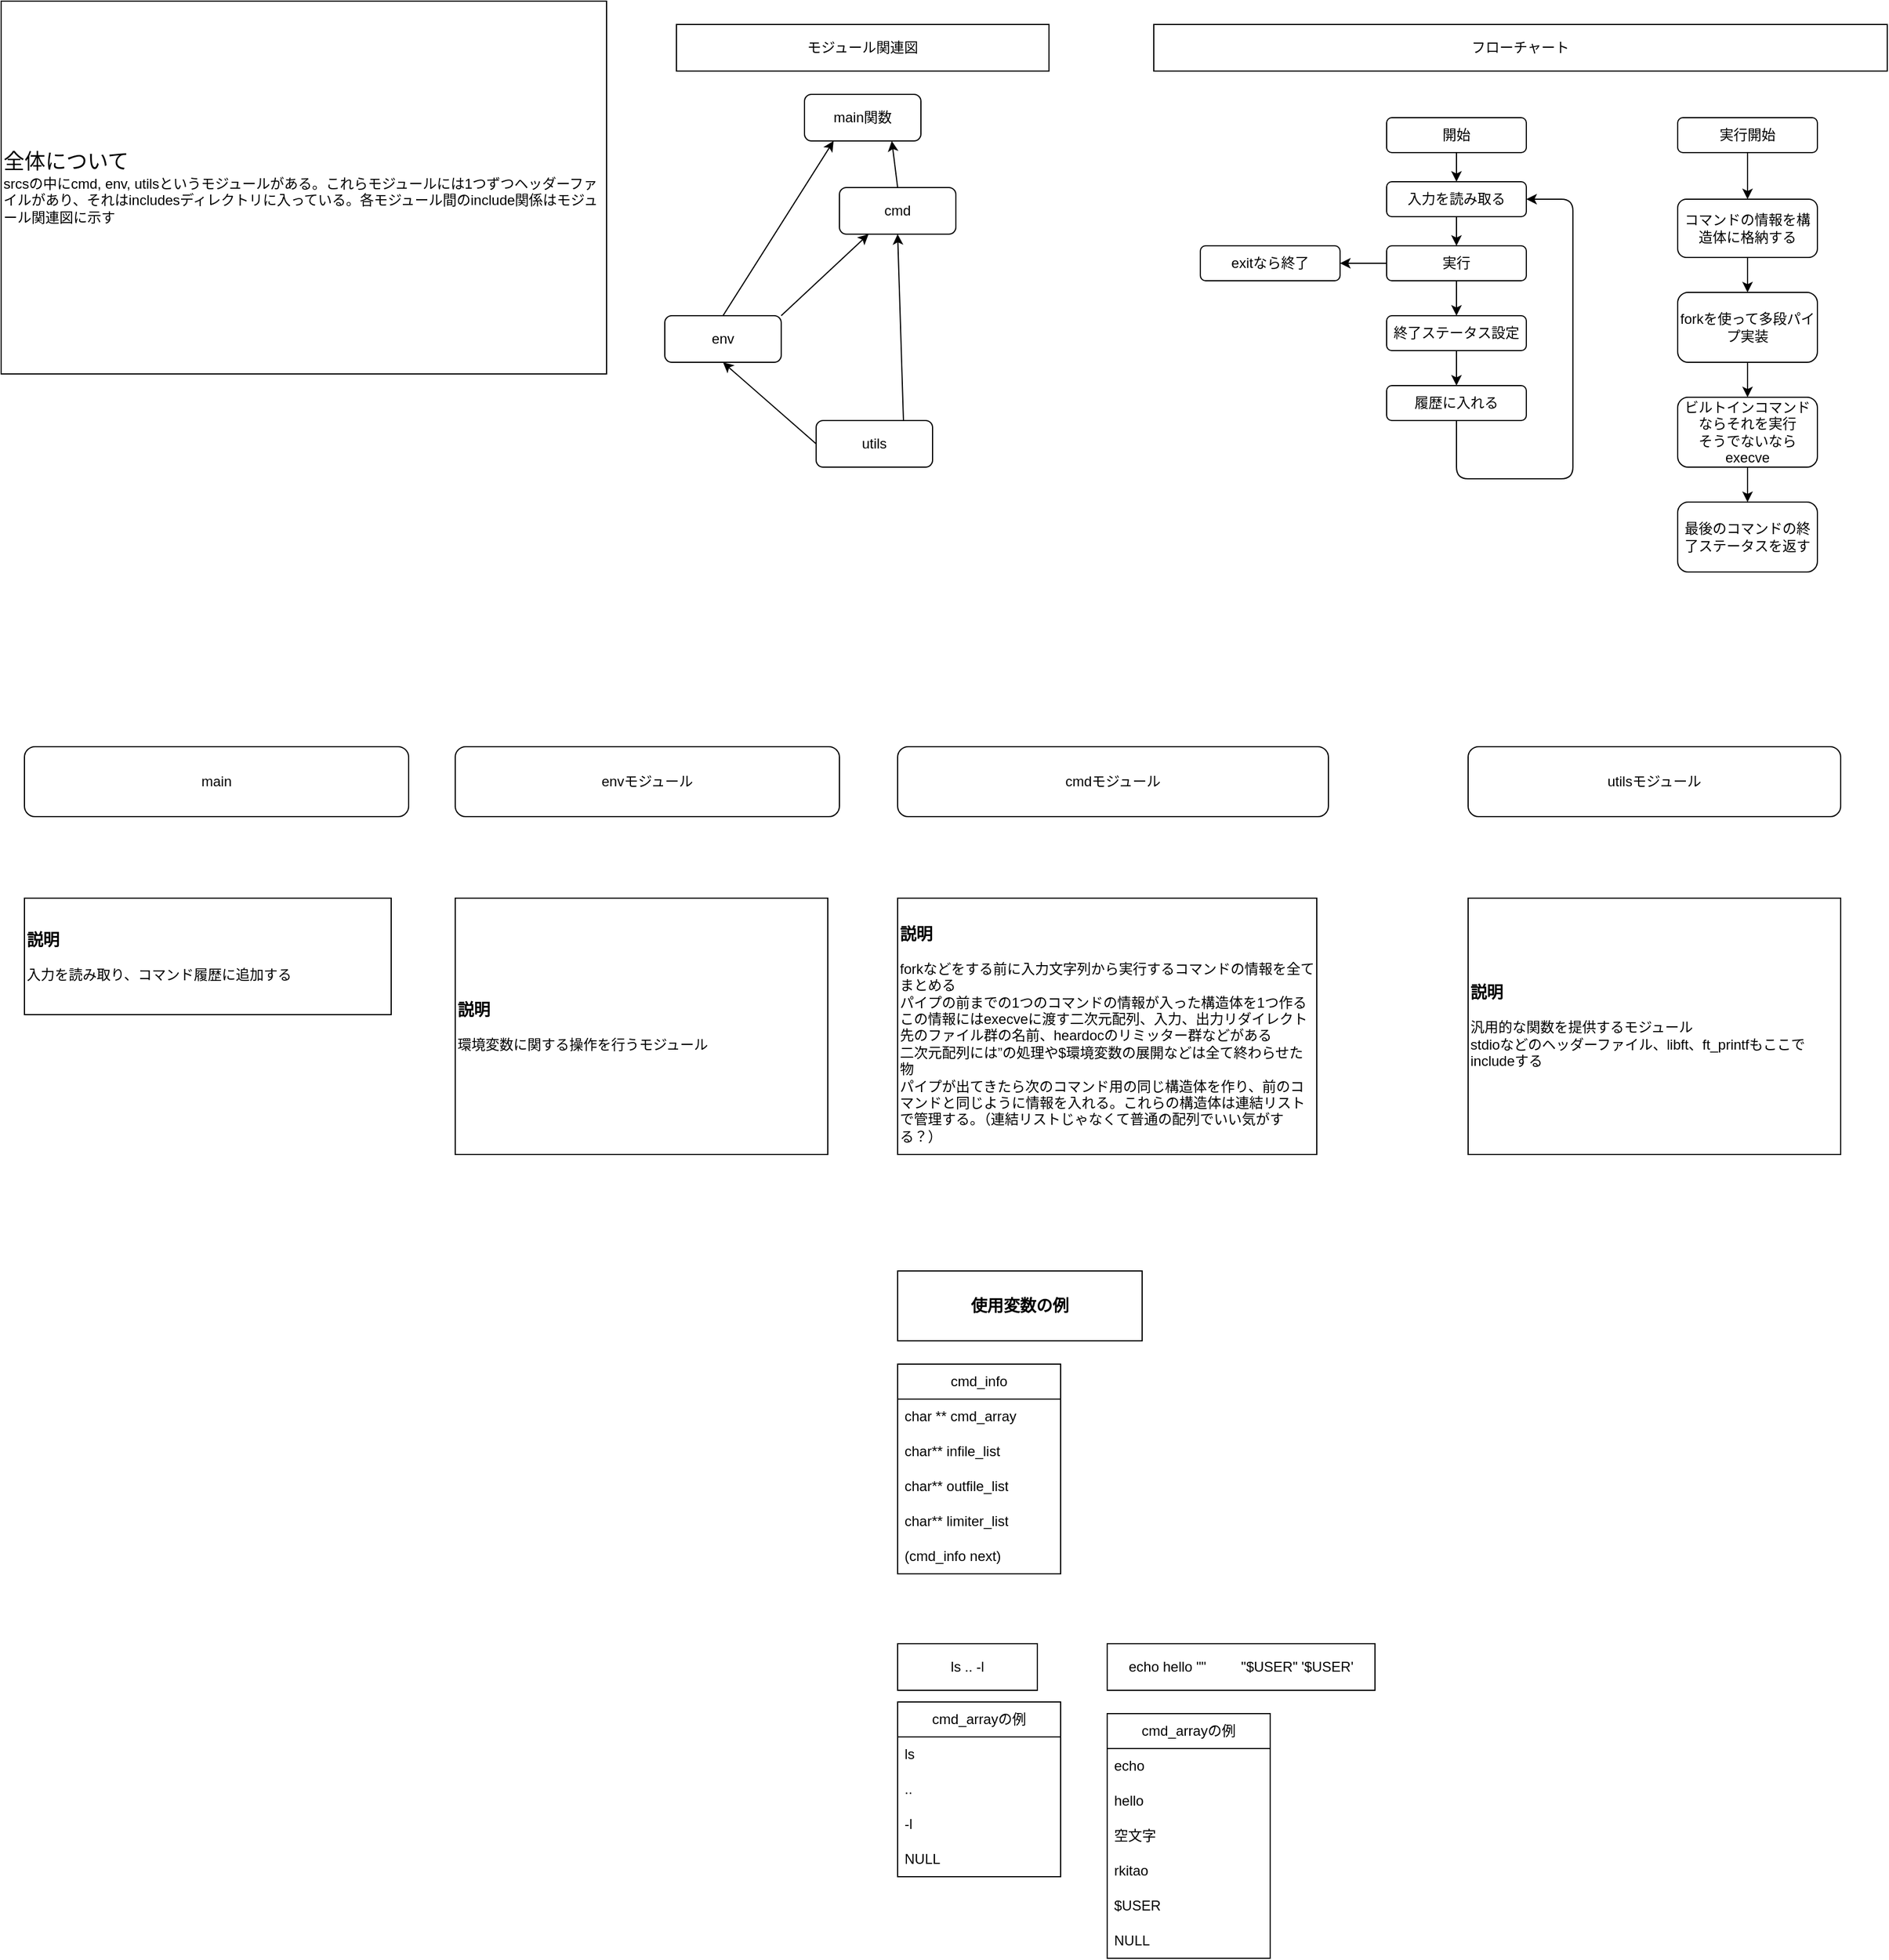 <mxfile>
    <diagram id="GvdNMi-sKTnuqSEQmimu" name="ページ1">
        <mxGraphModel dx="1355" dy="1447" grid="1" gridSize="10" guides="1" tooltips="1" connect="1" arrows="1" fold="1" page="0" pageScale="1" pageWidth="827" pageHeight="1169" math="0" shadow="0">
            <root>
                <mxCell id="0"/>
                <mxCell id="1" parent="0"/>
                <mxCell id="4" value="cmdモジュール" style="rounded=1;whiteSpace=wrap;html=1;" parent="1" vertex="1">
                    <mxGeometry x="720" y="230" width="370" height="60" as="geometry"/>
                </mxCell>
                <mxCell id="5" value="envモジュール" style="rounded=1;whiteSpace=wrap;html=1;" parent="1" vertex="1">
                    <mxGeometry x="340" y="230" width="330" height="60" as="geometry"/>
                </mxCell>
                <mxCell id="6" value="utilsモジュール" style="rounded=1;whiteSpace=wrap;html=1;" parent="1" vertex="1">
                    <mxGeometry x="1210" y="230" width="320" height="60" as="geometry"/>
                </mxCell>
                <mxCell id="7" value="&lt;h3&gt;説明&lt;/h3&gt;forkなどをする前に入力文字列から実行するコマンドの情報を全てまとめる&lt;br&gt;パイプの前までの1つのコマンドの情報が入った構造体を1つ作る&lt;br&gt;この情報にはexecveに渡す二次元配列、入力、出力リダイレクト先のファイル群の名前、heardocのリミッター群などがある&lt;br&gt;二次元配列には”の処理や$環境変数の展開などは全て終わらせた物&lt;br&gt;パイプが出てきたら次のコマンド用の同じ構造体を作り、前のコマンドと同じように情報を入れる。これらの構造体は連結リストで管理する。（連結リストじゃなくて普通の配列でいい気がする？）" style="rounded=0;whiteSpace=wrap;html=1;align=left;" parent="1" vertex="1">
                    <mxGeometry x="720" y="360" width="360" height="220" as="geometry"/>
                </mxCell>
                <mxCell id="8" value="cmd_info" style="swimlane;fontStyle=0;childLayout=stackLayout;horizontal=1;startSize=30;horizontalStack=0;resizeParent=1;resizeParentMax=0;resizeLast=0;collapsible=1;marginBottom=0;whiteSpace=wrap;html=1;" parent="1" vertex="1">
                    <mxGeometry x="720" y="760" width="140" height="180" as="geometry">
                        <mxRectangle x="350" y="720" width="90" height="30" as="alternateBounds"/>
                    </mxGeometry>
                </mxCell>
                <mxCell id="9" value="char ** cmd_array" style="text;strokeColor=none;fillColor=none;align=left;verticalAlign=middle;spacingLeft=4;spacingRight=4;overflow=hidden;points=[[0,0.5],[1,0.5]];portConstraint=eastwest;rotatable=0;whiteSpace=wrap;html=1;" parent="8" vertex="1">
                    <mxGeometry y="30" width="140" height="30" as="geometry"/>
                </mxCell>
                <mxCell id="10" value="char** infile_list" style="text;strokeColor=none;fillColor=none;align=left;verticalAlign=middle;spacingLeft=4;spacingRight=4;overflow=hidden;points=[[0,0.5],[1,0.5]];portConstraint=eastwest;rotatable=0;whiteSpace=wrap;html=1;" parent="8" vertex="1">
                    <mxGeometry y="60" width="140" height="30" as="geometry"/>
                </mxCell>
                <mxCell id="21" value="char** outfile_list" style="text;strokeColor=none;fillColor=none;align=left;verticalAlign=middle;spacingLeft=4;spacingRight=4;overflow=hidden;points=[[0,0.5],[1,0.5]];portConstraint=eastwest;rotatable=0;whiteSpace=wrap;html=1;" parent="8" vertex="1">
                    <mxGeometry y="90" width="140" height="30" as="geometry"/>
                </mxCell>
                <mxCell id="118" value="char** limiter_list" style="text;strokeColor=none;fillColor=none;align=left;verticalAlign=middle;spacingLeft=4;spacingRight=4;overflow=hidden;points=[[0,0.5],[1,0.5]];portConstraint=eastwest;rotatable=0;whiteSpace=wrap;html=1;" vertex="1" parent="8">
                    <mxGeometry y="120" width="140" height="30" as="geometry"/>
                </mxCell>
                <mxCell id="22" value="(cmd_info next)" style="text;strokeColor=none;fillColor=none;align=left;verticalAlign=middle;spacingLeft=4;spacingRight=4;overflow=hidden;points=[[0,0.5],[1,0.5]];portConstraint=eastwest;rotatable=0;whiteSpace=wrap;html=1;" parent="8" vertex="1">
                    <mxGeometry y="150" width="140" height="30" as="geometry"/>
                </mxCell>
                <mxCell id="23" value="cmd_arrayの例" style="swimlane;fontStyle=0;childLayout=stackLayout;horizontal=1;startSize=30;horizontalStack=0;resizeParent=1;resizeParentMax=0;resizeLast=0;collapsible=1;marginBottom=0;whiteSpace=wrap;html=1;" parent="1" vertex="1">
                    <mxGeometry x="720" y="1050" width="140" height="150" as="geometry"/>
                </mxCell>
                <mxCell id="25" value="ls" style="text;strokeColor=none;fillColor=none;align=left;verticalAlign=middle;spacingLeft=4;spacingRight=4;overflow=hidden;points=[[0,0.5],[1,0.5]];portConstraint=eastwest;rotatable=0;whiteSpace=wrap;html=1;" parent="23" vertex="1">
                    <mxGeometry y="30" width="140" height="30" as="geometry"/>
                </mxCell>
                <mxCell id="26" value=".." style="text;strokeColor=none;fillColor=none;align=left;verticalAlign=middle;spacingLeft=4;spacingRight=4;overflow=hidden;points=[[0,0.5],[1,0.5]];portConstraint=eastwest;rotatable=0;whiteSpace=wrap;html=1;" parent="23" vertex="1">
                    <mxGeometry y="60" width="140" height="30" as="geometry"/>
                </mxCell>
                <mxCell id="27" value="-l" style="text;strokeColor=none;fillColor=none;align=left;verticalAlign=middle;spacingLeft=4;spacingRight=4;overflow=hidden;points=[[0,0.5],[1,0.5]];portConstraint=eastwest;rotatable=0;whiteSpace=wrap;html=1;" parent="23" vertex="1">
                    <mxGeometry y="90" width="140" height="30" as="geometry"/>
                </mxCell>
                <mxCell id="28" value="NULL" style="text;strokeColor=none;fillColor=none;align=left;verticalAlign=middle;spacingLeft=4;spacingRight=4;overflow=hidden;points=[[0,0.5],[1,0.5]];portConstraint=eastwest;rotatable=0;whiteSpace=wrap;html=1;" parent="23" vertex="1">
                    <mxGeometry y="120" width="140" height="30" as="geometry"/>
                </mxCell>
                <mxCell id="29" value="cmd_arrayの例" style="swimlane;fontStyle=0;childLayout=stackLayout;horizontal=1;startSize=30;horizontalStack=0;resizeParent=1;resizeParentMax=0;resizeLast=0;collapsible=1;marginBottom=0;whiteSpace=wrap;html=1;" parent="1" vertex="1">
                    <mxGeometry x="900" y="1060" width="140" height="210" as="geometry"/>
                </mxCell>
                <mxCell id="30" value="echo" style="text;strokeColor=none;fillColor=none;align=left;verticalAlign=middle;spacingLeft=4;spacingRight=4;overflow=hidden;points=[[0,0.5],[1,0.5]];portConstraint=eastwest;rotatable=0;whiteSpace=wrap;html=1;" parent="29" vertex="1">
                    <mxGeometry y="30" width="140" height="30" as="geometry"/>
                </mxCell>
                <mxCell id="31" value="hello" style="text;strokeColor=none;fillColor=none;align=left;verticalAlign=middle;spacingLeft=4;spacingRight=4;overflow=hidden;points=[[0,0.5],[1,0.5]];portConstraint=eastwest;rotatable=0;whiteSpace=wrap;html=1;" parent="29" vertex="1">
                    <mxGeometry y="60" width="140" height="30" as="geometry"/>
                </mxCell>
                <mxCell id="32" value="空文字" style="text;strokeColor=none;fillColor=none;align=left;verticalAlign=middle;spacingLeft=4;spacingRight=4;overflow=hidden;points=[[0,0.5],[1,0.5]];portConstraint=eastwest;rotatable=0;whiteSpace=wrap;html=1;" parent="29" vertex="1">
                    <mxGeometry y="90" width="140" height="30" as="geometry"/>
                </mxCell>
                <mxCell id="36" value="rkitao" style="text;strokeColor=none;fillColor=none;align=left;verticalAlign=middle;spacingLeft=4;spacingRight=4;overflow=hidden;points=[[0,0.5],[1,0.5]];portConstraint=eastwest;rotatable=0;whiteSpace=wrap;html=1;" parent="29" vertex="1">
                    <mxGeometry y="120" width="140" height="30" as="geometry"/>
                </mxCell>
                <mxCell id="37" value="$USER" style="text;strokeColor=none;fillColor=none;align=left;verticalAlign=middle;spacingLeft=4;spacingRight=4;overflow=hidden;points=[[0,0.5],[1,0.5]];portConstraint=eastwest;rotatable=0;whiteSpace=wrap;html=1;" parent="29" vertex="1">
                    <mxGeometry y="150" width="140" height="30" as="geometry"/>
                </mxCell>
                <mxCell id="33" value="NULL" style="text;strokeColor=none;fillColor=none;align=left;verticalAlign=middle;spacingLeft=4;spacingRight=4;overflow=hidden;points=[[0,0.5],[1,0.5]];portConstraint=eastwest;rotatable=0;whiteSpace=wrap;html=1;" parent="29" vertex="1">
                    <mxGeometry y="180" width="140" height="30" as="geometry"/>
                </mxCell>
                <mxCell id="34" value="ls .. -l&lt;span style=&quot;color: rgba(0, 0, 0, 0); font-family: monospace; font-size: 0px; text-align: start;&quot;&gt;%3CmxGraphModel%3E%3Croot%3E%3CmxCell%20id%3D%220%22%2F%3E%3CmxCell%20id%3D%221%22%20parent%3D%220%22%2F%3E%3CmxCell%20id%3D%222%22%20value%3D%22cmd_array%E3%81%AE%E4%BE%8B%22%20style%3D%22swimlane%3BfontStyle%3D0%3BchildLayout%3DstackLayout%3Bhorizontal%3D1%3BstartSize%3D30%3BhorizontalStack%3D0%3BresizeParent%3D1%3BresizeParentMax%3D0%3BresizeLast%3D0%3Bcollapsible%3D1%3BmarginBottom%3D0%3BwhiteSpace%3Dwrap%3Bhtml%3D1%3B%22%20vertex%3D%221%22%20parent%3D%221%22%3E%3CmxGeometry%20x%3D%22530%22%20y%3D%22720%22%20width%3D%22140%22%20height%3D%22150%22%20as%3D%22geometry%22%2F%3E%3C%2FmxCell%3E%3CmxCell%20id%3D%223%22%20value%3D%22ls%22%20style%3D%22text%3BstrokeColor%3Dnone%3BfillColor%3Dnone%3Balign%3Dleft%3BverticalAlign%3Dmiddle%3BspacingLeft%3D4%3BspacingRight%3D4%3Boverflow%3Dhidden%3Bpoints%3D%5B%5B0%2C0.5%5D%2C%5B1%2C0.5%5D%5D%3BportConstraint%3Deastwest%3Brotatable%3D0%3BwhiteSpace%3Dwrap%3Bhtml%3D1%3B%22%20vertex%3D%221%22%20parent%3D%222%22%3E%3CmxGeometry%20y%3D%2230%22%20width%3D%22140%22%20height%3D%2230%22%20as%3D%22geometry%22%2F%3E%3C%2FmxCell%3E%3CmxCell%20id%3D%224%22%20value%3D%22..%22%20style%3D%22text%3BstrokeColor%3Dnone%3BfillColor%3Dnone%3Balign%3Dleft%3BverticalAlign%3Dmiddle%3BspacingLeft%3D4%3BspacingRight%3D4%3Boverflow%3Dhidden%3Bpoints%3D%5B%5B0%2C0.5%5D%2C%5B1%2C0.5%5D%5D%3BportConstraint%3Deastwest%3Brotatable%3D0%3BwhiteSpace%3Dwrap%3Bhtml%3D1%3B%22%20vertex%3D%221%22%20parent%3D%222%22%3E%3CmxGeometry%20y%3D%2260%22%20width%3D%22140%22%20height%3D%2230%22%20as%3D%22geometry%22%2F%3E%3C%2FmxCell%3E%3CmxCell%20id%3D%225%22%20value%3D%22-l%22%20style%3D%22text%3BstrokeColor%3Dnone%3BfillColor%3Dnone%3Balign%3Dleft%3BverticalAlign%3Dmiddle%3BspacingLeft%3D4%3BspacingRight%3D4%3Boverflow%3Dhidden%3Bpoints%3D%5B%5B0%2C0.5%5D%2C%5B1%2C0.5%5D%5D%3BportConstraint%3Deastwest%3Brotatable%3D0%3BwhiteSpace%3Dwrap%3Bhtml%3D1%3B%22%20vertex%3D%221%22%20parent%3D%222%22%3E%3CmxGeometry%20y%3D%2290%22%20width%3D%22140%22%20height%3D%2230%22%20as%3D%22geometry%22%2F%3E%3C%2FmxCell%3E%3CmxCell%20id%3D%226%22%20value%3D%22NULL%22%20style%3D%22text%3BstrokeColor%3Dnone%3BfillColor%3Dnone%3Balign%3Dleft%3BverticalAlign%3Dmiddle%3BspacingLeft%3D4%3BspacingRight%3D4%3Boverflow%3Dhidden%3Bpoints%3D%5B%5B0%2C0.5%5D%2C%5B1%2C0.5%5D%5D%3BportConstraint%3Deastwest%3Brotatable%3D0%3BwhiteSpace%3Dwrap%3Bhtml%3D1%3B%22%20vertex%3D%221%22%20parent%3D%222%22%3E%3CmxGeometry%20y%3D%22120%22%20width%3D%22140%22%20height%3D%2230%22%20as%3D%22geometry%22%2F%3E%3C%2FmxCell%3E%3C%2Froot%3E%3C%2FmxGraphModel%3E&lt;/span&gt;" style="rounded=0;whiteSpace=wrap;html=1;" parent="1" vertex="1">
                    <mxGeometry x="720" y="1000" width="120" height="40" as="geometry"/>
                </mxCell>
                <mxCell id="35" value="echo hello &quot;&quot;&amp;nbsp; &amp;nbsp; &amp;nbsp; &amp;nbsp; &amp;nbsp;&quot;$USER&quot; '$USER'" style="rounded=0;whiteSpace=wrap;html=1;" parent="1" vertex="1">
                    <mxGeometry x="900" y="1000" width="230" height="40" as="geometry"/>
                </mxCell>
                <mxCell id="54" value="&lt;h3&gt;使用変数の例&lt;/h3&gt;" style="rounded=0;whiteSpace=wrap;html=1;" parent="1" vertex="1">
                    <mxGeometry x="720" y="680" width="210" height="60" as="geometry"/>
                </mxCell>
                <mxCell id="64" value="&lt;h3&gt;説明&lt;/h3&gt;&lt;div&gt;環境変数に関する操作を行うモジュール&lt;/div&gt;&lt;span style=&quot;color: rgba(0, 0, 0, 0); font-family: monospace; font-size: 0px;&quot;&gt;%3CmxGraphModel%3E%3Croot%3E%3CmxCell%20id%3D%220%22%2F%3E%3CmxCell%20id%3D%221%22%20parent%3D%220%22%2F%3E%3CmxCell%20id%3D%222%22%20value%3D%22%26lt%3Bh3%26gt%3B%E8%AA%AC%E6%98%8E%26lt%3B%2Fh3%26gt%3Bfork%E3%81%AA%E3%81%A9%E3%82%92%E3%81%99%E3%82%8B%E5%89%8D%E3%81%AB%E5%85%A5%E5%8A%9B%E6%96%87%E5%AD%97%E5%88%97%E3%81%8B%E3%82%89%E5%AE%9F%E8%A1%8C%E3%81%99%E3%82%8B%E3%82%B3%E3%83%9E%E3%83%B3%E3%83%89%E3%81%AE%E6%83%85%E5%A0%B1%E3%82%92%E5%85%A8%E3%81%A6%E3%81%BE%E3%81%A8%E3%82%81%E3%82%8B%26lt%3Bbr%26gt%3B%E3%83%91%E3%82%A4%E3%83%97%E3%81%AE%E5%89%8D%E3%81%BE%E3%81%A7%E3%81%AE1%E3%81%A4%E3%81%AE%E3%82%B3%E3%83%9E%E3%83%B3%E3%83%89%E3%81%AE%E6%83%85%E5%A0%B1%E3%81%8C%E5%85%A5%E3%81%A3%E3%81%9F%E6%A7%8B%E9%80%A0%E4%BD%93%E3%82%921%E3%81%A4%E4%BD%9C%E3%82%8B%26lt%3Bbr%26gt%3B%E3%81%93%E3%81%AE%E6%83%85%E5%A0%B1%E3%81%AB%E3%81%AFexecve%E3%81%AB%E6%B8%A1%E3%81%99%E4%BA%8C%E6%AC%A1%E5%85%83%E9%85%8D%E5%88%97%E3%80%81%E5%85%A5%E5%8A%9B%E3%80%81%E5%87%BA%E5%8A%9B%E3%83%AA%E3%83%80%E3%82%A4%E3%83%AC%E3%82%AF%E3%83%88%E5%85%88%E3%81%AEfd%E3%81%AA%E3%81%A9%E3%81%8C%E3%81%82%E3%82%8B%26lt%3Bbr%26gt%3B%E4%BA%8C%E6%AC%A1%E5%85%83%E9%85%8D%E5%88%97%E3%81%AB%E3%81%AF%E2%80%9D%E3%81%AE%E5%87%A6%E7%90%86%E3%82%84%24%E7%92%B0%E5%A2%83%E5%A4%89%E6%95%B0%E3%81%AE%E5%B1%95%E9%96%8B%E3%81%AA%E3%81%A9%E3%81%AF%E5%85%A8%E3%81%A6%E7%B5%82%E3%82%8F%E3%82%89%E3%81%9B%E3%81%9F%E7%89%A9%26lt%3Bbr%26gt%3B%E3%83%91%E3%82%A4%E3%83%97%E3%81%8C%E5%87%BA%E3%81%A6%E3%81%8D%E3%81%9F%E3%82%89%E6%AC%A1%E3%81%AE%E3%82%B3%E3%83%9E%E3%83%B3%E3%83%89%E7%94%A8%E3%81%AE%E5%90%8C%E3%81%98%E6%A7%8B%E9%80%A0%E4%BD%93%E3%82%92%E4%BD%9C%E3%82%8A%E3%80%81%E5%89%8D%E3%81%AE%E3%82%B3%E3%83%9E%E3%83%B3%E3%83%89%E3%81%A8%E5%90%8C%E3%81%98%E3%82%88%E3%81%86%E3%81%AB%E6%83%85%E5%A0%B1%E3%82%92%E5%85%A5%E3%82%8C%E3%82%8B%E3%80%82%E3%81%93%E3%82%8C%E3%82%89%E3%81%AE%E6%A7%8B%E9%80%A0%E4%BD%93%E3%81%AF%E9%80%A3%E7%B5%90%E3%83%AA%E3%82%B9%E3%83%88%E3%81%A7%E7%AE%A1%E7%90%86%E3%81%99%E3%82%8B%E3%80%82%22%20style%3D%22rounded%3D0%3BwhiteSpace%3Dwrap%3Bhtml%3D1%3Balign%3Dleft%3B%22%20vertex%3D%221%22%20parent%3D%221%22%3E%3CmxGeometry%20x%3D%22350%22%20y%3D%22540%22%20width%3D%22360%22%20height%3D%22220%22%20as%3D%22geometry%22%2F%3E%3C%2FmxCell%3E%3C%2Froot%3E%3C%2FmxGraphModel%3E&lt;/span&gt;" style="rounded=0;whiteSpace=wrap;html=1;align=left;" parent="1" vertex="1">
                    <mxGeometry x="340" y="360" width="320" height="220" as="geometry"/>
                </mxCell>
                <mxCell id="65" value="&lt;h3&gt;説明&lt;/h3&gt;&lt;div&gt;汎用的な関数を提供するモジュール&lt;/div&gt;&lt;div&gt;stdioなどのヘッダーファイル、libft、ft_printfもここでincludeする&lt;/div&gt;&lt;span style=&quot;color: rgba(0, 0, 0, 0); font-family: monospace; font-size: 0px;&quot;&gt;%3CmxGraphModel%3E%3Croot%3E%3CmxCell%20id%3D%220%22%2F%3E%3CmxCell%20id%3D%221%22%20parent%3D%220%22%2F%3E%3CmxCell%20id%3D%222%22%20value%3D%22%26lt%3Bh3%26gt%3B%E8%AA%AC%E6%98%8E%26lt%3B%2Fh3%26gt%3Bfork%E3%81%AA%E3%81%A9%E3%82%92%E3%81%99%E3%82%8B%E5%89%8D%E3%81%AB%E5%85%A5%E5%8A%9B%E6%96%87%E5%AD%97%E5%88%97%E3%81%8B%E3%82%89%E5%AE%9F%E8%A1%8C%E3%81%99%E3%82%8B%E3%82%B3%E3%83%9E%E3%83%B3%E3%83%89%E3%81%AE%E6%83%85%E5%A0%B1%E3%82%92%E5%85%A8%E3%81%A6%E3%81%BE%E3%81%A8%E3%82%81%E3%82%8B%26lt%3Bbr%26gt%3B%E3%83%91%E3%82%A4%E3%83%97%E3%81%AE%E5%89%8D%E3%81%BE%E3%81%A7%E3%81%AE1%E3%81%A4%E3%81%AE%E3%82%B3%E3%83%9E%E3%83%B3%E3%83%89%E3%81%AE%E6%83%85%E5%A0%B1%E3%81%8C%E5%85%A5%E3%81%A3%E3%81%9F%E6%A7%8B%E9%80%A0%E4%BD%93%E3%82%921%E3%81%A4%E4%BD%9C%E3%82%8B%26lt%3Bbr%26gt%3B%E3%81%93%E3%81%AE%E6%83%85%E5%A0%B1%E3%81%AB%E3%81%AFexecve%E3%81%AB%E6%B8%A1%E3%81%99%E4%BA%8C%E6%AC%A1%E5%85%83%E9%85%8D%E5%88%97%E3%80%81%E5%85%A5%E5%8A%9B%E3%80%81%E5%87%BA%E5%8A%9B%E3%83%AA%E3%83%80%E3%82%A4%E3%83%AC%E3%82%AF%E3%83%88%E5%85%88%E3%81%AEfd%E3%81%AA%E3%81%A9%E3%81%8C%E3%81%82%E3%82%8B%26lt%3Bbr%26gt%3B%E4%BA%8C%E6%AC%A1%E5%85%83%E9%85%8D%E5%88%97%E3%81%AB%E3%81%AF%E2%80%9D%E3%81%AE%E5%87%A6%E7%90%86%E3%82%84%24%E7%92%B0%E5%A2%83%E5%A4%89%E6%95%B0%E3%81%AE%E5%B1%95%E9%96%8B%E3%81%AA%E3%81%A9%E3%81%AF%E5%85%A8%E3%81%A6%E7%B5%82%E3%82%8F%E3%82%89%E3%81%9B%E3%81%9F%E7%89%A9%26lt%3Bbr%26gt%3B%E3%83%91%E3%82%A4%E3%83%97%E3%81%8C%E5%87%BA%E3%81%A6%E3%81%8D%E3%81%9F%E3%82%89%E6%AC%A1%E3%81%AE%E3%82%B3%E3%83%9E%E3%83%B3%E3%83%89%E7%94%A8%E3%81%AE%E5%90%8C%E3%81%98%E6%A7%8B%E9%80%A0%E4%BD%93%E3%82%92%E4%BD%9C%E3%82%8A%E3%80%81%E5%89%8D%E3%81%AE%E3%82%B3%E3%83%9E%E3%83%B3%E3%83%89%E3%81%A8%E5%90%8C%E3%81%98%E3%82%88%E3%81%86%E3%81%AB%E6%83%85%E5%A0%B1%E3%82%92%E5%85%A5%E3%82%8C%E3%82%8B%E3%80%82%E3%81%93%E3%82%8C%E3%82%89%E3%81%AE%E6%A7%8B%E9%80%A0%E4%BD%93%E3%81%AF%E9%80%A3%E7%B5%90%E3%83%AA%E3%82%B9%E3%83%88%E3%81%A7%E7%AE%A1%E7%90%86%E3%81%99%E3%82%8B%E3%80%82%22%20style%3D%22rounded%3D0%3BwhiteSpace%3Dwrap%3Bhtml%3D1%3Balign%3Dleft%3B%22%20vertex%3D%221%22%20parent%3D%221%22%3E%3CmxGeometry%20x%3D%22350%22%20y%3D%22540%22%20width%3D%22360%22%20height%3D%22220%22%20as%3D%22geometry%22%2F%3E%3C%2FmxCell%3E%3C%2Froot%3E%3C%2FmxGraphModel%3E&lt;/span&gt;" style="rounded=0;whiteSpace=wrap;html=1;align=left;" parent="1" vertex="1">
                    <mxGeometry x="1210" y="360" width="320" height="220" as="geometry"/>
                </mxCell>
                <mxCell id="68" value="main" style="rounded=1;whiteSpace=wrap;html=1;" parent="1" vertex="1">
                    <mxGeometry x="-30" y="230" width="330" height="60" as="geometry"/>
                </mxCell>
                <mxCell id="71" value="&lt;h3&gt;説明&lt;/h3&gt;&lt;div&gt;入力を読み取り、コマンド履歴に追加する&lt;/div&gt;&lt;span style=&quot;color: rgba(0, 0, 0, 0); font-family: monospace; font-size: 0px;&quot;&gt;%3CmxGraphModel%3E%3Croot%3E%3CmxCell%20id%3D%220%22%2F%3E%3CmxCell%20id%3D%221%22%20parent%3D%220%22%2F%3E%3CmxCell%20id%3D%222%22%20value%3D%22%26lt%3Bh3%26gt%3B%E8%AA%AC%E6%98%8E%26lt%3B%2Fh3%26gt%3Bfork%E3%81%AA%E3%81%A9%E3%82%92%E3%81%99%E3%82%8B%E5%89%8D%E3%81%AB%E5%85%A5%E5%8A%9B%E6%96%87%E5%AD%97%E5%88%97%E3%81%8B%E3%82%89%E5%AE%9F%E8%A1%8C%E3%81%99%E3%82%8B%E3%82%B3%E3%83%9E%E3%83%B3%E3%83%89%E3%81%AE%E6%83%85%E5%A0%B1%E3%82%92%E5%85%A8%E3%81%A6%E3%81%BE%E3%81%A8%E3%82%81%E3%82%8B%26lt%3Bbr%26gt%3B%E3%83%91%E3%82%A4%E3%83%97%E3%81%AE%E5%89%8D%E3%81%BE%E3%81%A7%E3%81%AE1%E3%81%A4%E3%81%AE%E3%82%B3%E3%83%9E%E3%83%B3%E3%83%89%E3%81%AE%E6%83%85%E5%A0%B1%E3%81%8C%E5%85%A5%E3%81%A3%E3%81%9F%E6%A7%8B%E9%80%A0%E4%BD%93%E3%82%921%E3%81%A4%E4%BD%9C%E3%82%8B%26lt%3Bbr%26gt%3B%E3%81%93%E3%81%AE%E6%83%85%E5%A0%B1%E3%81%AB%E3%81%AFexecve%E3%81%AB%E6%B8%A1%E3%81%99%E4%BA%8C%E6%AC%A1%E5%85%83%E9%85%8D%E5%88%97%E3%80%81%E5%85%A5%E5%8A%9B%E3%80%81%E5%87%BA%E5%8A%9B%E3%83%AA%E3%83%80%E3%82%A4%E3%83%AC%E3%82%AF%E3%83%88%E5%85%88%E3%81%AEfd%E3%81%AA%E3%81%A9%E3%81%8C%E3%81%82%E3%82%8B%26lt%3Bbr%26gt%3B%E4%BA%8C%E6%AC%A1%E5%85%83%E9%85%8D%E5%88%97%E3%81%AB%E3%81%AF%E2%80%9D%E3%81%AE%E5%87%A6%E7%90%86%E3%82%84%24%E7%92%B0%E5%A2%83%E5%A4%89%E6%95%B0%E3%81%AE%E5%B1%95%E9%96%8B%E3%81%AA%E3%81%A9%E3%81%AF%E5%85%A8%E3%81%A6%E7%B5%82%E3%82%8F%E3%82%89%E3%81%9B%E3%81%9F%E7%89%A9%26lt%3Bbr%26gt%3B%E3%83%91%E3%82%A4%E3%83%97%E3%81%8C%E5%87%BA%E3%81%A6%E3%81%8D%E3%81%9F%E3%82%89%E6%AC%A1%E3%81%AE%E3%82%B3%E3%83%9E%E3%83%B3%E3%83%89%E7%94%A8%E3%81%AE%E5%90%8C%E3%81%98%E6%A7%8B%E9%80%A0%E4%BD%93%E3%82%92%E4%BD%9C%E3%82%8A%E3%80%81%E5%89%8D%E3%81%AE%E3%82%B3%E3%83%9E%E3%83%B3%E3%83%89%E3%81%A8%E5%90%8C%E3%81%98%E3%82%88%E3%81%86%E3%81%AB%E6%83%85%E5%A0%B1%E3%82%92%E5%85%A5%E3%82%8C%E3%82%8B%E3%80%82%E3%81%93%E3%82%8C%E3%82%89%E3%81%AE%E6%A7%8B%E9%80%A0%E4%BD%93%E3%81%AF%E9%80%A3%E7%B5%90%E3%83%AA%E3%82%B9%E3%83%88%E3%81%A7%E7%AE%A1%E7%90%86%E3%81%99%E3%82%8B%E3%80%82%22%20style%3D%22rounded%3D0%3BwhiteSpace%3Dwrap%3Bhtml%3D1%3Balign%3Dleft%3B%22%20vertex%3D%221%22%20parent%3D%221%22%3E%3CmxGeometry%20x%3D%22350%22%20y%3D%22540%22%20width%3D%22360%22%20height%3D%22220%22%20as%3D%22geometry%22%2F%3E%3C%2FmxCell%3E%3C%2Froot%3E%3C%2FmxGraphModel%3E&lt;/span&gt;" style="rounded=0;whiteSpace=wrap;html=1;align=left;" parent="1" vertex="1">
                    <mxGeometry x="-30" y="360" width="315" height="100" as="geometry"/>
                </mxCell>
                <mxCell id="74" value="モジュール関連図" style="rounded=0;whiteSpace=wrap;html=1;" parent="1" vertex="1">
                    <mxGeometry x="530" y="-390" width="320" height="40" as="geometry"/>
                </mxCell>
                <mxCell id="75" value="main関数" style="rounded=1;whiteSpace=wrap;html=1;" parent="1" vertex="1">
                    <mxGeometry x="640" y="-330" width="100" height="40" as="geometry"/>
                </mxCell>
                <mxCell id="79" style="edgeStyle=none;html=1;exitX=0.5;exitY=0;exitDx=0;exitDy=0;entryX=0.25;entryY=1;entryDx=0;entryDy=0;" parent="1" source="76" target="75" edge="1">
                    <mxGeometry relative="1" as="geometry"/>
                </mxCell>
                <mxCell id="117" style="edgeStyle=none;html=1;exitX=1;exitY=0;exitDx=0;exitDy=0;entryX=0.25;entryY=1;entryDx=0;entryDy=0;" parent="1" source="76" target="77" edge="1">
                    <mxGeometry relative="1" as="geometry"/>
                </mxCell>
                <mxCell id="76" value="env" style="rounded=1;whiteSpace=wrap;html=1;" parent="1" vertex="1">
                    <mxGeometry x="520" y="-140" width="100" height="40" as="geometry"/>
                </mxCell>
                <mxCell id="80" style="edgeStyle=none;html=1;exitX=0.5;exitY=0;exitDx=0;exitDy=0;entryX=0.75;entryY=1;entryDx=0;entryDy=0;" parent="1" source="77" target="75" edge="1">
                    <mxGeometry relative="1" as="geometry"/>
                </mxCell>
                <mxCell id="77" value="cmd" style="rounded=1;whiteSpace=wrap;html=1;" parent="1" vertex="1">
                    <mxGeometry x="670" y="-250" width="100" height="40" as="geometry"/>
                </mxCell>
                <mxCell id="82" style="edgeStyle=none;html=1;exitX=0.75;exitY=0;exitDx=0;exitDy=0;entryX=0.5;entryY=1;entryDx=0;entryDy=0;" parent="1" source="78" target="77" edge="1">
                    <mxGeometry relative="1" as="geometry"/>
                </mxCell>
                <mxCell id="116" style="edgeStyle=none;html=1;exitX=0;exitY=0.5;exitDx=0;exitDy=0;entryX=0.5;entryY=1;entryDx=0;entryDy=0;" parent="1" source="78" target="76" edge="1">
                    <mxGeometry relative="1" as="geometry"/>
                </mxCell>
                <mxCell id="78" value="utils" style="rounded=1;whiteSpace=wrap;html=1;" parent="1" vertex="1">
                    <mxGeometry x="650" y="-50" width="100" height="40" as="geometry"/>
                </mxCell>
                <mxCell id="83" value="フローチャート" style="rounded=0;whiteSpace=wrap;html=1;" parent="1" vertex="1">
                    <mxGeometry x="940" y="-390" width="630" height="40" as="geometry"/>
                </mxCell>
                <mxCell id="92" style="edgeStyle=none;html=1;exitX=0.5;exitY=1;exitDx=0;exitDy=0;entryX=0.5;entryY=0;entryDx=0;entryDy=0;" parent="1" source="85" target="87" edge="1">
                    <mxGeometry relative="1" as="geometry"/>
                </mxCell>
                <mxCell id="85" value="入力を読み取る" style="rounded=1;whiteSpace=wrap;html=1;" parent="1" vertex="1">
                    <mxGeometry x="1140" y="-255" width="120" height="30" as="geometry"/>
                </mxCell>
                <mxCell id="99" style="edgeStyle=none;html=1;entryX=1;entryY=0.5;entryDx=0;entryDy=0;exitX=0.5;exitY=1;exitDx=0;exitDy=0;" parent="1" source="106" target="85" edge="1">
                    <mxGeometry relative="1" as="geometry">
                        <mxPoint x="1200" y="-30" as="sourcePoint"/>
                        <Array as="points">
                            <mxPoint x="1200"/>
                            <mxPoint x="1300"/>
                            <mxPoint x="1300" y="-240"/>
                        </Array>
                    </mxGeometry>
                </mxCell>
                <mxCell id="107" style="edgeStyle=none;html=1;exitX=0.5;exitY=1;exitDx=0;exitDy=0;entryX=0.5;entryY=0;entryDx=0;entryDy=0;" parent="1" source="86" target="106" edge="1">
                    <mxGeometry relative="1" as="geometry"/>
                </mxCell>
                <mxCell id="86" value="終了ステータス設定" style="rounded=1;whiteSpace=wrap;html=1;" parent="1" vertex="1">
                    <mxGeometry x="1140" y="-140" width="120" height="30" as="geometry"/>
                </mxCell>
                <mxCell id="93" style="edgeStyle=none;html=1;exitX=0.5;exitY=1;exitDx=0;exitDy=0;entryX=0.5;entryY=0;entryDx=0;entryDy=0;" parent="1" source="87" target="86" edge="1">
                    <mxGeometry relative="1" as="geometry"/>
                </mxCell>
                <mxCell id="101" style="edgeStyle=none;html=1;exitX=0;exitY=0.5;exitDx=0;exitDy=0;entryX=1;entryY=0.5;entryDx=0;entryDy=0;" parent="1" source="87" target="100" edge="1">
                    <mxGeometry relative="1" as="geometry"/>
                </mxCell>
                <mxCell id="87" value="実行" style="rounded=1;whiteSpace=wrap;html=1;" parent="1" vertex="1">
                    <mxGeometry x="1140" y="-200" width="120" height="30" as="geometry"/>
                </mxCell>
                <mxCell id="97" style="edgeStyle=none;html=1;exitX=0.5;exitY=1;exitDx=0;exitDy=0;entryX=0.5;entryY=0;entryDx=0;entryDy=0;" parent="1" source="89" target="96" edge="1">
                    <mxGeometry relative="1" as="geometry"/>
                </mxCell>
                <mxCell id="89" value="実行開始" style="rounded=1;whiteSpace=wrap;html=1;" parent="1" vertex="1">
                    <mxGeometry x="1390" y="-310" width="120" height="30" as="geometry"/>
                </mxCell>
                <mxCell id="91" style="edgeStyle=none;html=1;exitX=0.5;exitY=1;exitDx=0;exitDy=0;entryX=0.5;entryY=0;entryDx=0;entryDy=0;" parent="1" source="90" target="85" edge="1">
                    <mxGeometry relative="1" as="geometry"/>
                </mxCell>
                <mxCell id="90" value="開始" style="rounded=1;whiteSpace=wrap;html=1;" parent="1" vertex="1">
                    <mxGeometry x="1140" y="-310" width="120" height="30" as="geometry"/>
                </mxCell>
                <mxCell id="108" style="edgeStyle=none;html=1;exitX=0.5;exitY=1;exitDx=0;exitDy=0;entryX=0.5;entryY=0;entryDx=0;entryDy=0;" parent="1" source="96" target="103" edge="1">
                    <mxGeometry relative="1" as="geometry"/>
                </mxCell>
                <mxCell id="96" value="コマンドの情報を構造体に格納する" style="rounded=1;whiteSpace=wrap;html=1;" parent="1" vertex="1">
                    <mxGeometry x="1390" y="-240" width="120" height="50" as="geometry"/>
                </mxCell>
                <mxCell id="100" value="exitなら終了" style="rounded=1;whiteSpace=wrap;html=1;" parent="1" vertex="1">
                    <mxGeometry x="980" y="-200" width="120" height="30" as="geometry"/>
                </mxCell>
                <mxCell id="109" style="edgeStyle=none;html=1;exitX=0.5;exitY=1;exitDx=0;exitDy=0;" parent="1" source="103" target="104" edge="1">
                    <mxGeometry relative="1" as="geometry"/>
                </mxCell>
                <mxCell id="103" value="forkを使って多段パイプ実装" style="rounded=1;whiteSpace=wrap;html=1;" parent="1" vertex="1">
                    <mxGeometry x="1390" y="-160" width="120" height="60" as="geometry"/>
                </mxCell>
                <mxCell id="110" style="edgeStyle=none;html=1;exitX=0.5;exitY=1;exitDx=0;exitDy=0;entryX=0.5;entryY=0;entryDx=0;entryDy=0;" parent="1" source="104" target="105" edge="1">
                    <mxGeometry relative="1" as="geometry"/>
                </mxCell>
                <mxCell id="104" value="ビルトインコマンドならそれを実行&lt;br&gt;そうでないならexecve" style="rounded=1;whiteSpace=wrap;html=1;" parent="1" vertex="1">
                    <mxGeometry x="1390" y="-70" width="120" height="60" as="geometry"/>
                </mxCell>
                <mxCell id="105" value="最後のコマンドの終了ステータスを返す" style="rounded=1;whiteSpace=wrap;html=1;" parent="1" vertex="1">
                    <mxGeometry x="1390" y="20" width="120" height="60" as="geometry"/>
                </mxCell>
                <mxCell id="106" value="履歴に入れる" style="rounded=1;whiteSpace=wrap;html=1;" parent="1" vertex="1">
                    <mxGeometry x="1140" y="-80" width="120" height="30" as="geometry"/>
                </mxCell>
                <mxCell id="114" value="&lt;font style=&quot;font-size: 18px;&quot;&gt;全体について&lt;/font&gt;&lt;br style=&quot;&quot;&gt;&lt;span style=&quot;&quot;&gt;srcsの中にcmd, env, utilsというモジュールがある。これらモジュールには1つずつヘッダーファイルがあり、それはincludesディレクトリに入っている。各モジュール間のinclude関係はモジュール関連図に示す&lt;/span&gt;&lt;br style=&quot;&quot;&gt;" style="rounded=0;whiteSpace=wrap;html=1;align=left;" parent="1" vertex="1">
                    <mxGeometry x="-50" y="-410" width="520" height="320" as="geometry"/>
                </mxCell>
            </root>
        </mxGraphModel>
    </diagram>
</mxfile>